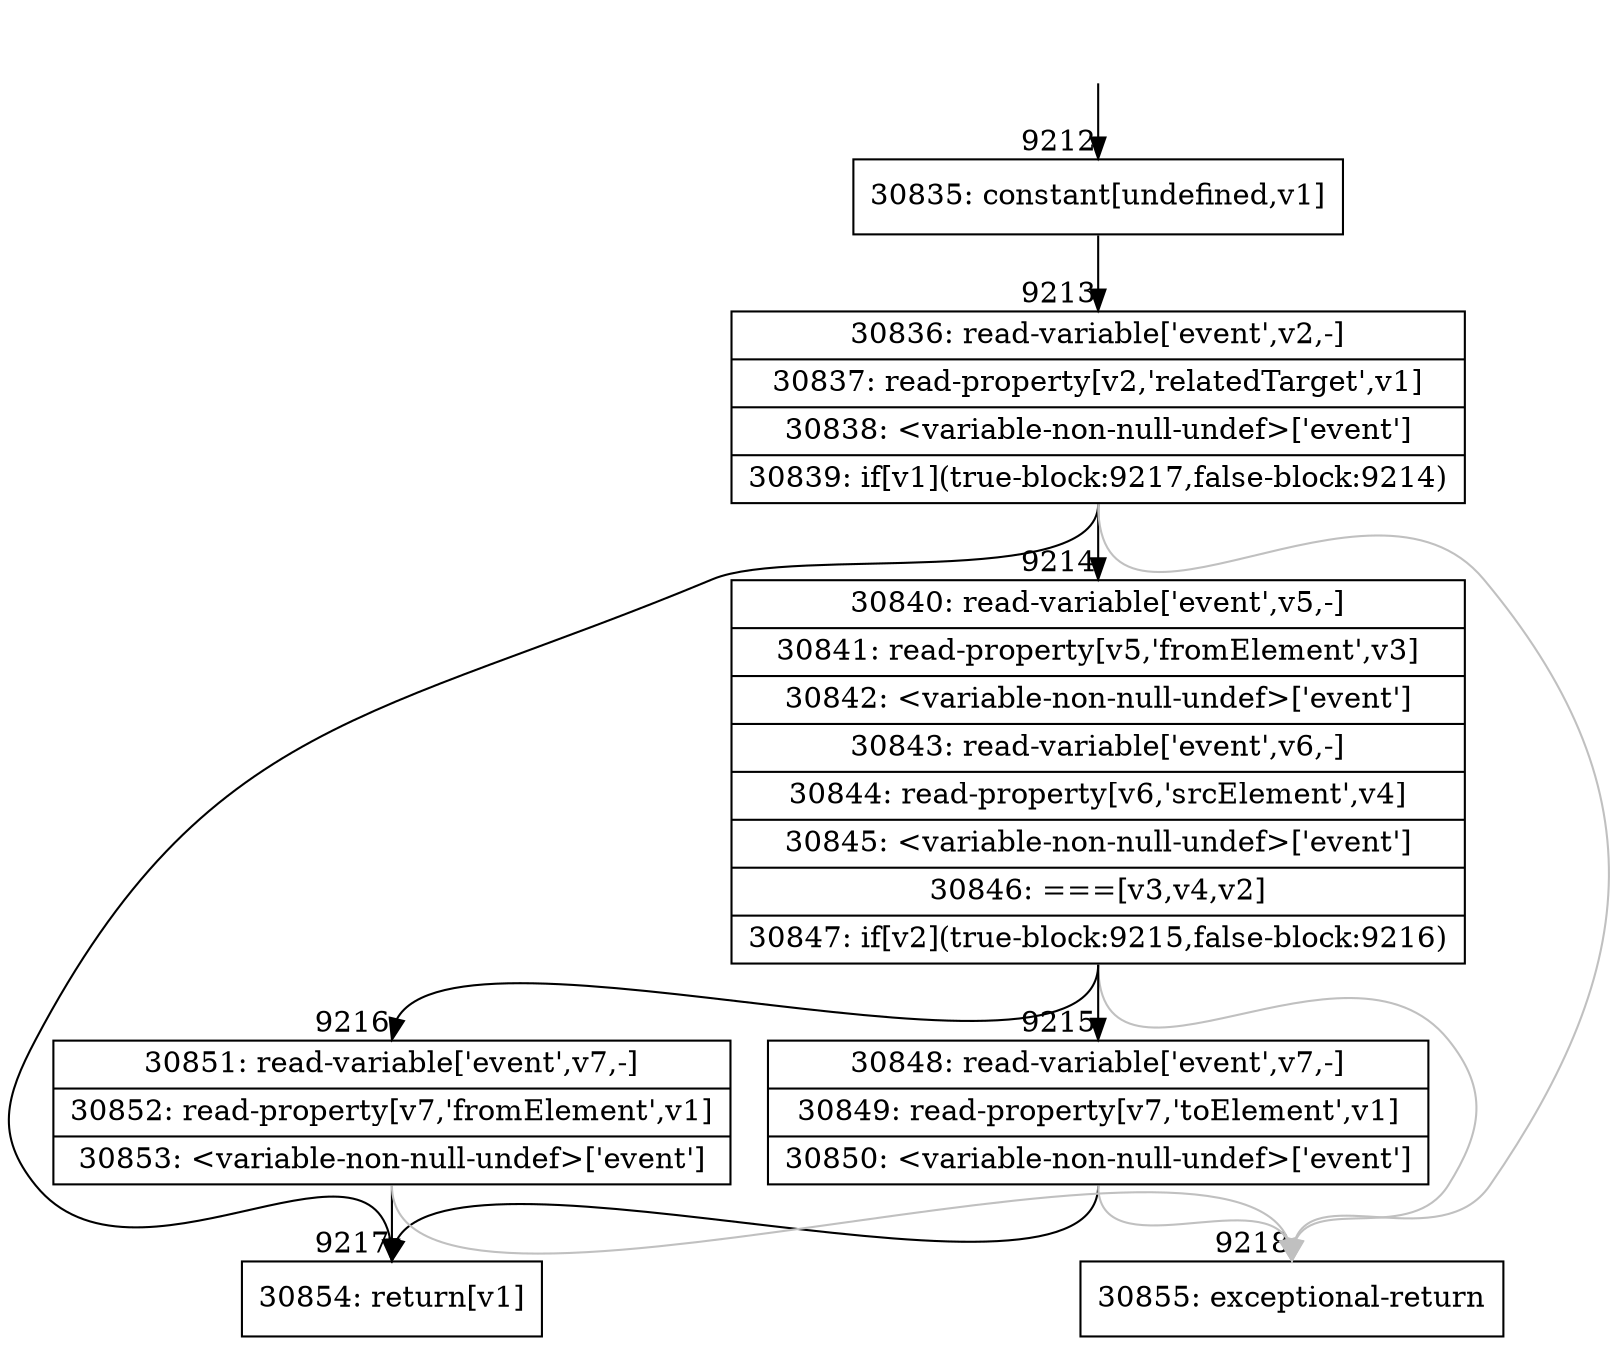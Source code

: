 digraph {
rankdir="TD"
BB_entry672[shape=none,label=""];
BB_entry672 -> BB9212 [tailport=s, headport=n, headlabel="    9212"]
BB9212 [shape=record label="{30835: constant[undefined,v1]}" ] 
BB9212 -> BB9213 [tailport=s, headport=n, headlabel="      9213"]
BB9213 [shape=record label="{30836: read-variable['event',v2,-]|30837: read-property[v2,'relatedTarget',v1]|30838: \<variable-non-null-undef\>['event']|30839: if[v1](true-block:9217,false-block:9214)}" ] 
BB9213 -> BB9217 [tailport=s, headport=n, headlabel="      9217"]
BB9213 -> BB9214 [tailport=s, headport=n, headlabel="      9214"]
BB9213 -> BB9218 [tailport=s, headport=n, color=gray, headlabel="      9218"]
BB9214 [shape=record label="{30840: read-variable['event',v5,-]|30841: read-property[v5,'fromElement',v3]|30842: \<variable-non-null-undef\>['event']|30843: read-variable['event',v6,-]|30844: read-property[v6,'srcElement',v4]|30845: \<variable-non-null-undef\>['event']|30846: ===[v3,v4,v2]|30847: if[v2](true-block:9215,false-block:9216)}" ] 
BB9214 -> BB9215 [tailport=s, headport=n, headlabel="      9215"]
BB9214 -> BB9216 [tailport=s, headport=n, headlabel="      9216"]
BB9214 -> BB9218 [tailport=s, headport=n, color=gray]
BB9215 [shape=record label="{30848: read-variable['event',v7,-]|30849: read-property[v7,'toElement',v1]|30850: \<variable-non-null-undef\>['event']}" ] 
BB9215 -> BB9217 [tailport=s, headport=n]
BB9215 -> BB9218 [tailport=s, headport=n, color=gray]
BB9216 [shape=record label="{30851: read-variable['event',v7,-]|30852: read-property[v7,'fromElement',v1]|30853: \<variable-non-null-undef\>['event']}" ] 
BB9216 -> BB9217 [tailport=s, headport=n]
BB9216 -> BB9218 [tailport=s, headport=n, color=gray]
BB9217 [shape=record label="{30854: return[v1]}" ] 
BB9218 [shape=record label="{30855: exceptional-return}" ] 
//#$~ 16310
}

